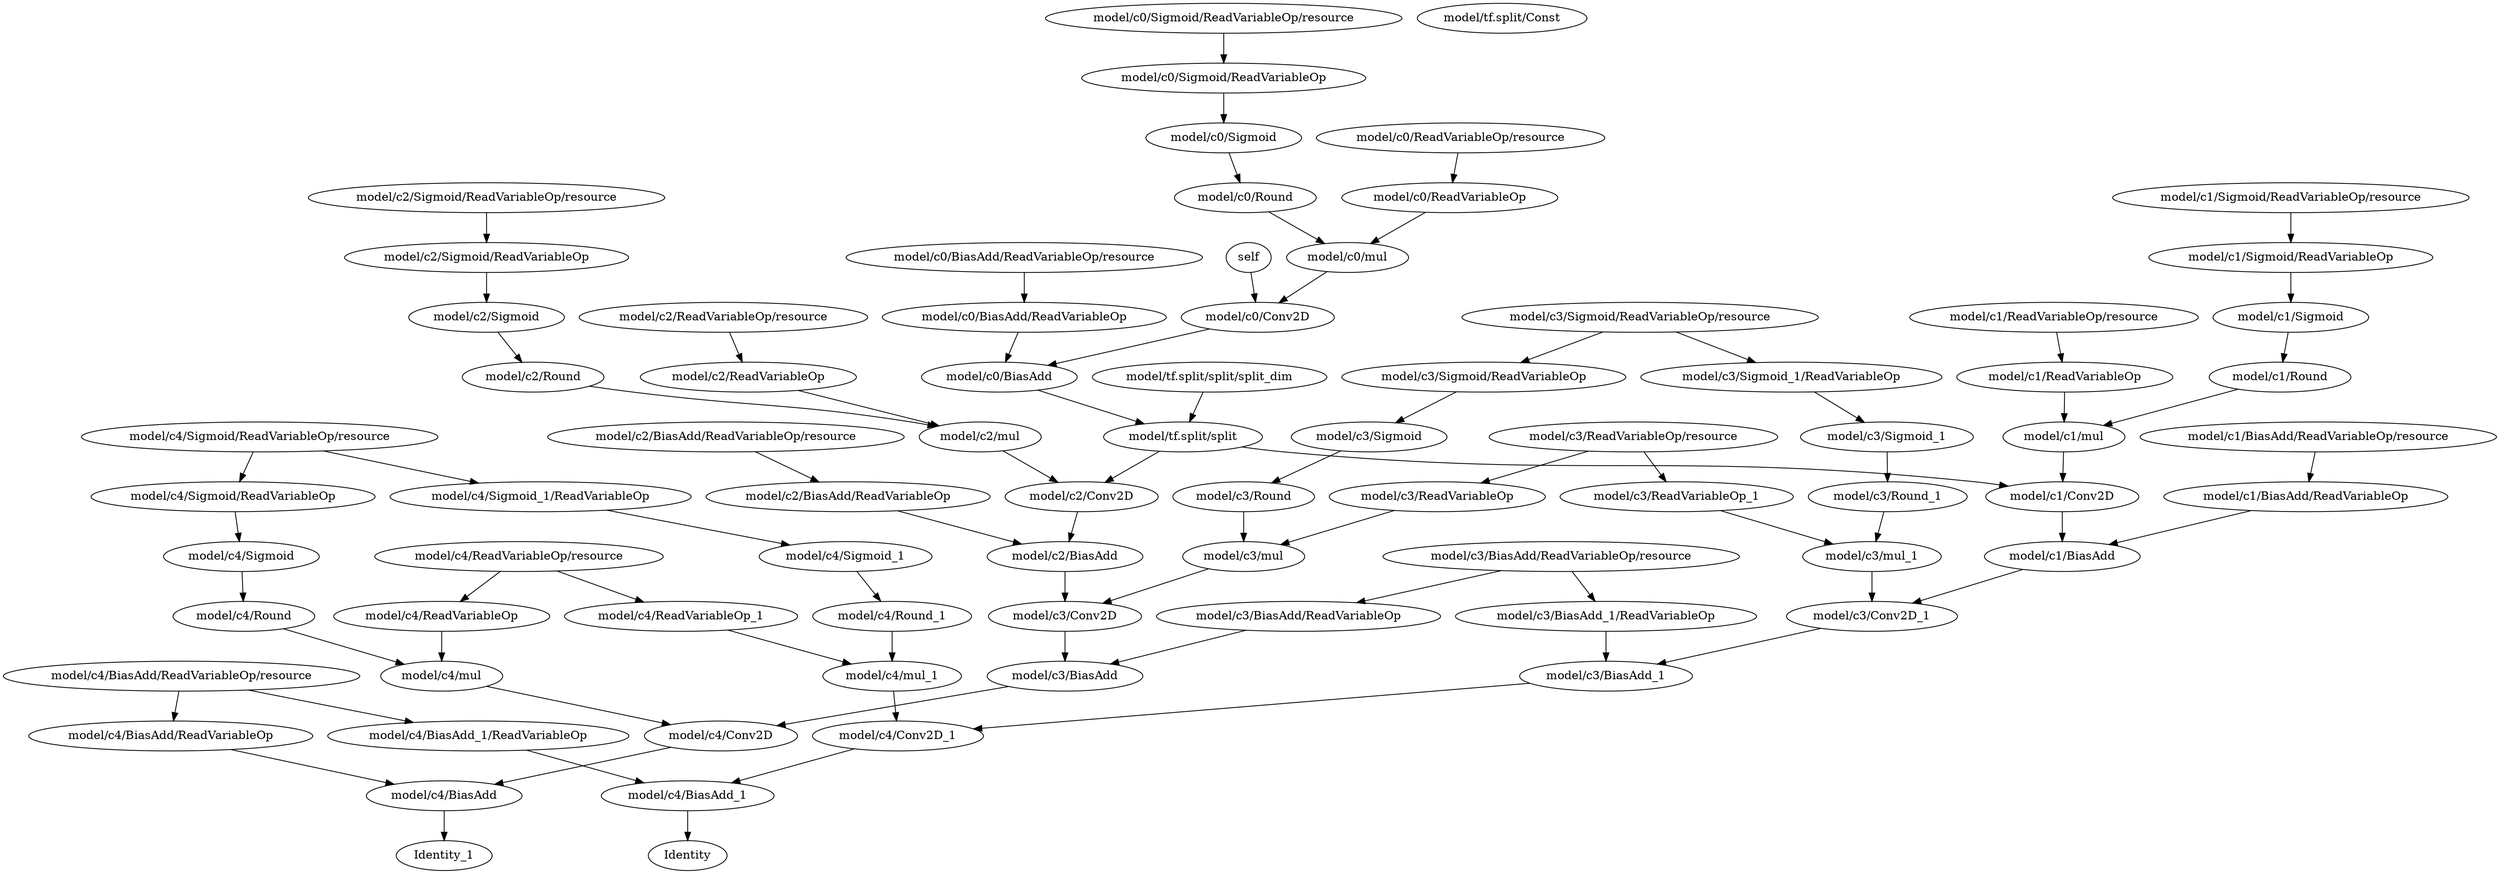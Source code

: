 strict digraph  {
self [op=Placeholder];
"model/c0/Sigmoid/ReadVariableOp/resource" [op=Placeholder];
"model/c0/Sigmoid/ReadVariableOp" [op=ReadVariableOp];
"model/c0/Sigmoid" [op=Sigmoid];
"model/c0/Round" [op=Round];
"model/c0/ReadVariableOp/resource" [op=Placeholder];
"model/c0/ReadVariableOp" [op=ReadVariableOp];
"model/c0/mul" [op=Mul];
"model/c0/Conv2D" [op=Conv2D];
"model/c0/BiasAdd/ReadVariableOp/resource" [op=Placeholder];
"model/c0/BiasAdd/ReadVariableOp" [op=ReadVariableOp];
"model/c0/BiasAdd" [op=BiasAdd];
"model/tf.split/Const" [op=Const];
"model/tf.split/split/split_dim" [op=Const];
"model/tf.split/split" [op=Split];
"model/c2/Sigmoid/ReadVariableOp/resource" [op=Placeholder];
"model/c2/Sigmoid/ReadVariableOp" [op=ReadVariableOp];
"model/c2/Sigmoid" [op=Sigmoid];
"model/c2/Round" [op=Round];
"model/c2/ReadVariableOp/resource" [op=Placeholder];
"model/c2/ReadVariableOp" [op=ReadVariableOp];
"model/c2/mul" [op=Mul];
"model/c2/Conv2D" [op=Conv2D];
"model/c2/BiasAdd/ReadVariableOp/resource" [op=Placeholder];
"model/c2/BiasAdd/ReadVariableOp" [op=ReadVariableOp];
"model/c2/BiasAdd" [op=BiasAdd];
"model/c1/Sigmoid/ReadVariableOp/resource" [op=Placeholder];
"model/c1/Sigmoid/ReadVariableOp" [op=ReadVariableOp];
"model/c1/Sigmoid" [op=Sigmoid];
"model/c1/Round" [op=Round];
"model/c1/ReadVariableOp/resource" [op=Placeholder];
"model/c1/ReadVariableOp" [op=ReadVariableOp];
"model/c1/mul" [op=Mul];
"model/c1/Conv2D" [op=Conv2D];
"model/c1/BiasAdd/ReadVariableOp/resource" [op=Placeholder];
"model/c1/BiasAdd/ReadVariableOp" [op=ReadVariableOp];
"model/c1/BiasAdd" [op=BiasAdd];
"model/c3/Sigmoid/ReadVariableOp/resource" [op=Placeholder];
"model/c3/Sigmoid/ReadVariableOp" [op=ReadVariableOp];
"model/c3/Sigmoid" [op=Sigmoid];
"model/c3/Round" [op=Round];
"model/c3/ReadVariableOp/resource" [op=Placeholder];
"model/c3/ReadVariableOp" [op=ReadVariableOp];
"model/c3/mul" [op=Mul];
"model/c3/Conv2D" [op=Conv2D];
"model/c3/BiasAdd/ReadVariableOp/resource" [op=Placeholder];
"model/c3/BiasAdd/ReadVariableOp" [op=ReadVariableOp];
"model/c3/BiasAdd" [op=BiasAdd];
"model/c3/Sigmoid_1/ReadVariableOp" [op=ReadVariableOp];
"model/c3/Sigmoid_1" [op=Sigmoid];
"model/c3/Round_1" [op=Round];
"model/c3/ReadVariableOp_1" [op=ReadVariableOp];
"model/c3/mul_1" [op=Mul];
"model/c3/Conv2D_1" [op=Conv2D];
"model/c3/BiasAdd_1/ReadVariableOp" [op=ReadVariableOp];
"model/c3/BiasAdd_1" [op=BiasAdd];
"model/c4/Sigmoid/ReadVariableOp/resource" [op=Placeholder];
"model/c4/Sigmoid/ReadVariableOp" [op=ReadVariableOp];
"model/c4/Sigmoid" [op=Sigmoid];
"model/c4/Round" [op=Round];
"model/c4/ReadVariableOp/resource" [op=Placeholder];
"model/c4/ReadVariableOp" [op=ReadVariableOp];
"model/c4/mul" [op=Mul];
"model/c4/Conv2D" [op=Conv2D];
"model/c4/BiasAdd/ReadVariableOp/resource" [op=Placeholder];
"model/c4/BiasAdd/ReadVariableOp" [op=ReadVariableOp];
"model/c4/BiasAdd" [op=BiasAdd];
"model/c4/Sigmoid_1/ReadVariableOp" [op=ReadVariableOp];
"model/c4/Sigmoid_1" [op=Sigmoid];
"model/c4/Round_1" [op=Round];
"model/c4/ReadVariableOp_1" [op=ReadVariableOp];
"model/c4/mul_1" [op=Mul];
"model/c4/Conv2D_1" [op=Conv2D];
"model/c4/BiasAdd_1/ReadVariableOp" [op=ReadVariableOp];
"model/c4/BiasAdd_1" [op=BiasAdd];
Identity [op=Identity];
Identity_1 [op=Identity];
self -> "model/c0/Conv2D";
"model/c0/Sigmoid/ReadVariableOp/resource" -> "model/c0/Sigmoid/ReadVariableOp";
"model/c0/Sigmoid/ReadVariableOp" -> "model/c0/Sigmoid";
"model/c0/Sigmoid" -> "model/c0/Round";
"model/c0/Round" -> "model/c0/mul";
"model/c0/ReadVariableOp/resource" -> "model/c0/ReadVariableOp";
"model/c0/ReadVariableOp" -> "model/c0/mul";
"model/c0/mul" -> "model/c0/Conv2D";
"model/c0/Conv2D" -> "model/c0/BiasAdd";
"model/c0/BiasAdd/ReadVariableOp/resource" -> "model/c0/BiasAdd/ReadVariableOp";
"model/c0/BiasAdd/ReadVariableOp" -> "model/c0/BiasAdd";
"model/c0/BiasAdd" -> "model/tf.split/split";
"model/tf.split/split/split_dim" -> "model/tf.split/split";
"model/tf.split/split" -> "model/c2/Conv2D";
"model/tf.split/split" -> "model/c1/Conv2D";
"model/c2/Sigmoid/ReadVariableOp/resource" -> "model/c2/Sigmoid/ReadVariableOp";
"model/c2/Sigmoid/ReadVariableOp" -> "model/c2/Sigmoid";
"model/c2/Sigmoid" -> "model/c2/Round";
"model/c2/Round" -> "model/c2/mul";
"model/c2/ReadVariableOp/resource" -> "model/c2/ReadVariableOp";
"model/c2/ReadVariableOp" -> "model/c2/mul";
"model/c2/mul" -> "model/c2/Conv2D";
"model/c2/Conv2D" -> "model/c2/BiasAdd";
"model/c2/BiasAdd/ReadVariableOp/resource" -> "model/c2/BiasAdd/ReadVariableOp";
"model/c2/BiasAdd/ReadVariableOp" -> "model/c2/BiasAdd";
"model/c2/BiasAdd" -> "model/c3/Conv2D";
"model/c1/Sigmoid/ReadVariableOp/resource" -> "model/c1/Sigmoid/ReadVariableOp";
"model/c1/Sigmoid/ReadVariableOp" -> "model/c1/Sigmoid";
"model/c1/Sigmoid" -> "model/c1/Round";
"model/c1/Round" -> "model/c1/mul";
"model/c1/ReadVariableOp/resource" -> "model/c1/ReadVariableOp";
"model/c1/ReadVariableOp" -> "model/c1/mul";
"model/c1/mul" -> "model/c1/Conv2D";
"model/c1/Conv2D" -> "model/c1/BiasAdd";
"model/c1/BiasAdd/ReadVariableOp/resource" -> "model/c1/BiasAdd/ReadVariableOp";
"model/c1/BiasAdd/ReadVariableOp" -> "model/c1/BiasAdd";
"model/c1/BiasAdd" -> "model/c3/Conv2D_1";
"model/c3/Sigmoid/ReadVariableOp/resource" -> "model/c3/Sigmoid/ReadVariableOp";
"model/c3/Sigmoid/ReadVariableOp/resource" -> "model/c3/Sigmoid_1/ReadVariableOp";
"model/c3/Sigmoid/ReadVariableOp" -> "model/c3/Sigmoid";
"model/c3/Sigmoid" -> "model/c3/Round";
"model/c3/Round" -> "model/c3/mul";
"model/c3/ReadVariableOp/resource" -> "model/c3/ReadVariableOp";
"model/c3/ReadVariableOp/resource" -> "model/c3/ReadVariableOp_1";
"model/c3/ReadVariableOp" -> "model/c3/mul";
"model/c3/mul" -> "model/c3/Conv2D";
"model/c3/Conv2D" -> "model/c3/BiasAdd";
"model/c3/BiasAdd/ReadVariableOp/resource" -> "model/c3/BiasAdd/ReadVariableOp";
"model/c3/BiasAdd/ReadVariableOp/resource" -> "model/c3/BiasAdd_1/ReadVariableOp";
"model/c3/BiasAdd/ReadVariableOp" -> "model/c3/BiasAdd";
"model/c3/BiasAdd" -> "model/c4/Conv2D";
"model/c3/Sigmoid_1/ReadVariableOp" -> "model/c3/Sigmoid_1";
"model/c3/Sigmoid_1" -> "model/c3/Round_1";
"model/c3/Round_1" -> "model/c3/mul_1";
"model/c3/ReadVariableOp_1" -> "model/c3/mul_1";
"model/c3/mul_1" -> "model/c3/Conv2D_1";
"model/c3/Conv2D_1" -> "model/c3/BiasAdd_1";
"model/c3/BiasAdd_1/ReadVariableOp" -> "model/c3/BiasAdd_1";
"model/c3/BiasAdd_1" -> "model/c4/Conv2D_1";
"model/c4/Sigmoid/ReadVariableOp/resource" -> "model/c4/Sigmoid/ReadVariableOp";
"model/c4/Sigmoid/ReadVariableOp/resource" -> "model/c4/Sigmoid_1/ReadVariableOp";
"model/c4/Sigmoid/ReadVariableOp" -> "model/c4/Sigmoid";
"model/c4/Sigmoid" -> "model/c4/Round";
"model/c4/Round" -> "model/c4/mul";
"model/c4/ReadVariableOp/resource" -> "model/c4/ReadVariableOp";
"model/c4/ReadVariableOp/resource" -> "model/c4/ReadVariableOp_1";
"model/c4/ReadVariableOp" -> "model/c4/mul";
"model/c4/mul" -> "model/c4/Conv2D";
"model/c4/Conv2D" -> "model/c4/BiasAdd";
"model/c4/BiasAdd/ReadVariableOp/resource" -> "model/c4/BiasAdd/ReadVariableOp";
"model/c4/BiasAdd/ReadVariableOp/resource" -> "model/c4/BiasAdd_1/ReadVariableOp";
"model/c4/BiasAdd/ReadVariableOp" -> "model/c4/BiasAdd";
"model/c4/BiasAdd" -> Identity_1;
"model/c4/Sigmoid_1/ReadVariableOp" -> "model/c4/Sigmoid_1";
"model/c4/Sigmoid_1" -> "model/c4/Round_1";
"model/c4/Round_1" -> "model/c4/mul_1";
"model/c4/ReadVariableOp_1" -> "model/c4/mul_1";
"model/c4/mul_1" -> "model/c4/Conv2D_1";
"model/c4/Conv2D_1" -> "model/c4/BiasAdd_1";
"model/c4/BiasAdd_1/ReadVariableOp" -> "model/c4/BiasAdd_1";
"model/c4/BiasAdd_1" -> Identity;
}
